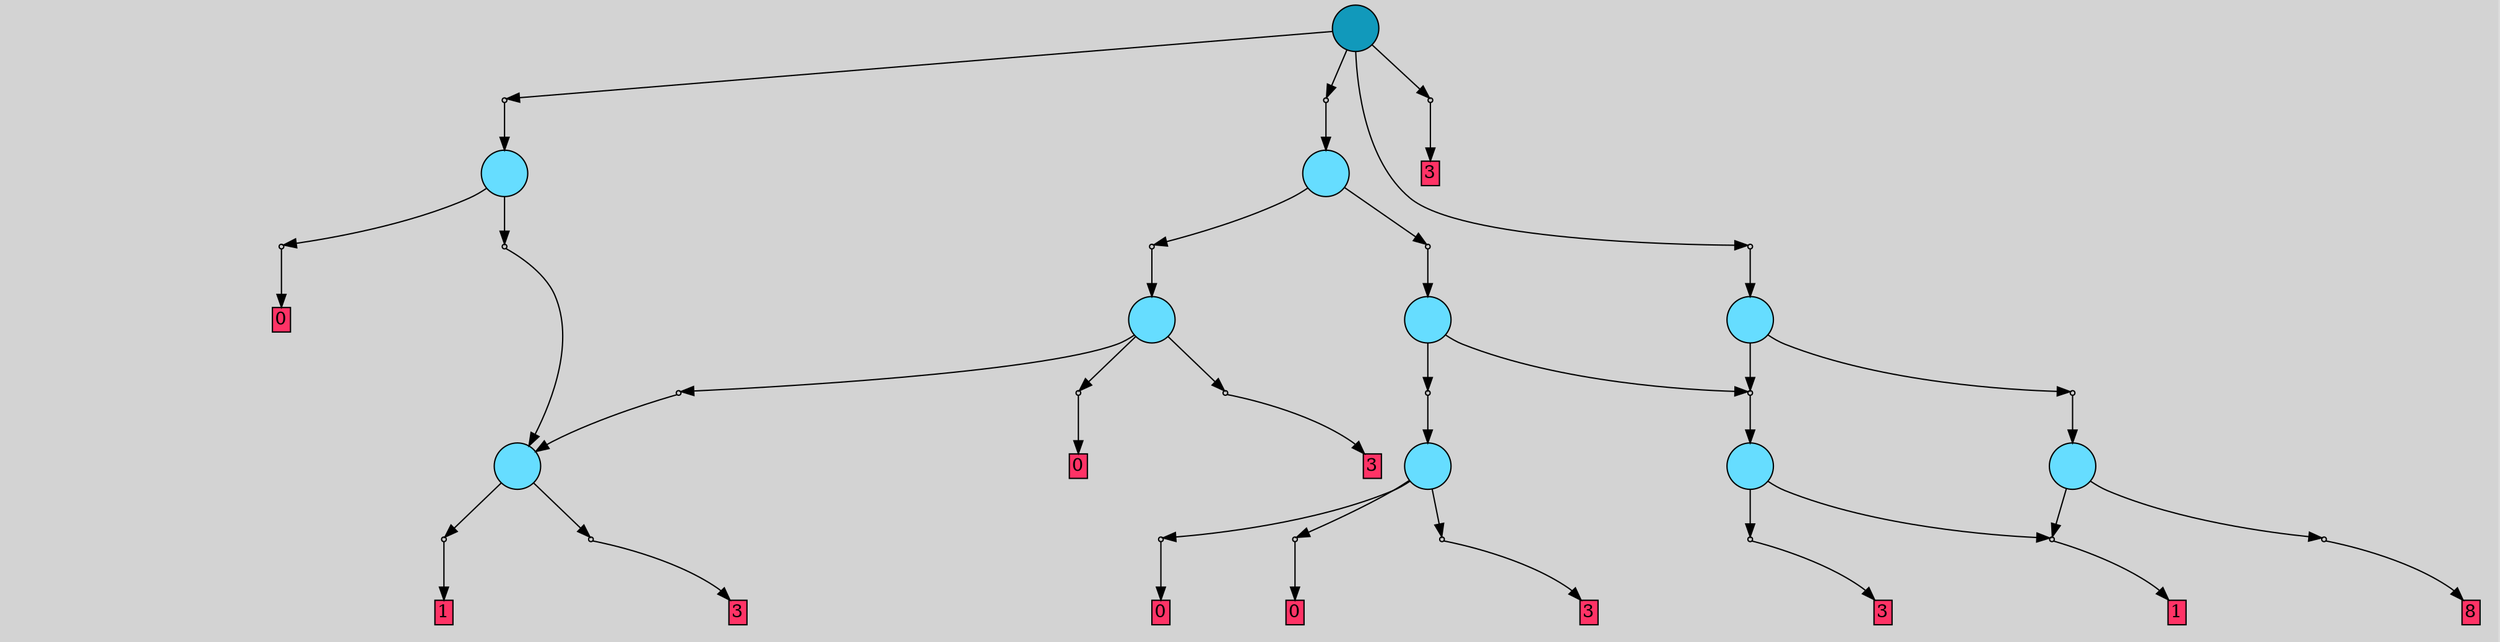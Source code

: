 // File exported with GEGELATI v1.3.1
// On the 2024-04-15 16:02:12
// With the File::TPGGraphDotExporter
digraph{
	graph[pad = "0.212, 0.055" bgcolor = lightgray]
	node[shape=circle style = filled label = ""]
		T0 [fillcolor="#66ddff"]
		T1 [fillcolor="#66ddff"]
		T2 [fillcolor="#66ddff"]
		T3 [fillcolor="#66ddff"]
		T4 [fillcolor="#66ddff"]
		T5 [fillcolor="#66ddff"]
		T6 [fillcolor="#66ddff"]
		T7 [fillcolor="#66ddff"]
		T8 [fillcolor="#66ddff"]
		T9 [fillcolor="#1199bb"]
		P0 [fillcolor="#cccccc" shape=point] //
		I0 [shape=box style=invis label="1|0&3|2#3|2#1|2#2|4&#92;n"]
		P0 -> I0[style=invis]
		A0 [fillcolor="#ff3366" shape=box margin=0.03 width=0 height=0 label="3"]
		T0 -> P0 -> A0
		P1 [fillcolor="#cccccc" shape=point] //
		I1 [shape=box style=invis label=""]
		P1 -> I1[style=invis]
		A1 [fillcolor="#ff3366" shape=box margin=0.03 width=0 height=0 label="1"]
		T0 -> P1 -> A1
		P2 [fillcolor="#cccccc" shape=point] //
		I2 [shape=box style=invis label="0|0&2|6#3|2#1|4#2|2&#92;n"]
		P2 -> I2[style=invis]
		A2 [fillcolor="#ff3366" shape=box margin=0.03 width=0 height=0 label="1"]
		T1 -> P2 -> A2
		P3 [fillcolor="#cccccc" shape=point] //
		I3 [shape=box style=invis label="5|0&0|3#0|3#3|3#3|3&#92;n"]
		P3 -> I3[style=invis]
		A3 [fillcolor="#ff3366" shape=box margin=0.03 width=0 height=0 label="3"]
		T1 -> P3 -> A3
		P4 [fillcolor="#cccccc" shape=point] //
		I4 [shape=box style=invis label="1|0&0|1#3|7#4|6#0|5&#92;n"]
		P4 -> I4[style=invis]
		A4 [fillcolor="#ff3366" shape=box margin=0.03 width=0 height=0 label="8"]
		T2 -> P4 -> A4
		T2 -> P2
		P5 [fillcolor="#cccccc" shape=point] //
		I5 [shape=box style=invis label="0|0&2|6#3|7#1|4#2|2&#92;n"]
		P5 -> I5[style=invis]
		T3 -> P5 -> T1
		P6 [fillcolor="#cccccc" shape=point] //
		I6 [shape=box style=invis label=""]
		P6 -> I6[style=invis]
		T3 -> P6 -> T2
		P7 [fillcolor="#cccccc" shape=point] //
		I7 [shape=box style=invis label="3|5&1|1#2|7#1|4#0|7&#92;n3|0&0|5#3|0#4|7#3|3&#92;n"]
		P7 -> I7[style=invis]
		A5 [fillcolor="#ff3366" shape=box margin=0.03 width=0 height=0 label="3"]
		T4 -> P7 -> A5
		P8 [fillcolor="#cccccc" shape=point] //
		I8 [shape=box style=invis label="2|0&2|5#2|6#1|3#3|6&#92;n"]
		P8 -> I8[style=invis]
		A6 [fillcolor="#ff3366" shape=box margin=0.03 width=0 height=0 label="0"]
		T4 -> P8 -> A6
		P9 [fillcolor="#cccccc" shape=point] //
		I9 [shape=box style=invis label=""]
		P9 -> I9[style=invis]
		A7 [fillcolor="#ff3366" shape=box margin=0.03 width=0 height=0 label="0"]
		T4 -> P9 -> A7
		T5 -> P5
		P10 [fillcolor="#cccccc" shape=point] //
		I10 [shape=box style=invis label="3|0&4|1#2|2#4|0#0|4&#92;n"]
		P10 -> I10[style=invis]
		T5 -> P10 -> T4
		P11 [fillcolor="#cccccc" shape=point] //
		I11 [shape=box style=invis label="0|0&4|2#1|6#0|4#3|5&#92;n"]
		P11 -> I11[style=invis]
		A8 [fillcolor="#ff3366" shape=box margin=0.03 width=0 height=0 label="0"]
		T6 -> P11 -> A8
		P12 [fillcolor="#cccccc" shape=point] //
		I12 [shape=box style=invis label="1|7&3|4#3|6#1|2#2|4&#92;n1|0&4|6#0|7#3|6#3|2&#92;n"]
		P12 -> I12[style=invis]
		T6 -> P12 -> T0
		P13 [fillcolor="#cccccc" shape=point] //
		I13 [shape=box style=invis label="4|6&4|0#2|1#4|5#0|1&#92;n1|0&1|0#0|6#2|5#1|0&#92;n"]
		P13 -> I13[style=invis]
		A9 [fillcolor="#ff3366" shape=box margin=0.03 width=0 height=0 label="3"]
		T7 -> P13 -> A9
		P14 [fillcolor="#cccccc" shape=point] //
		I14 [shape=box style=invis label="1|7&3|4#3|6#1|2#2|4&#92;n1|0&4|6#0|7#3|6#3|2&#92;n"]
		P14 -> I14[style=invis]
		T7 -> P14 -> T0
		P15 [fillcolor="#cccccc" shape=point] //
		I15 [shape=box style=invis label="0|0&4|2#1|6#0|4#2|5&#92;n"]
		P15 -> I15[style=invis]
		A10 [fillcolor="#ff3366" shape=box margin=0.03 width=0 height=0 label="0"]
		T7 -> P15 -> A10
		P16 [fillcolor="#cccccc" shape=point] //
		I16 [shape=box style=invis label="6|0&2|5#0|7#3|5#4|6&#92;n"]
		P16 -> I16[style=invis]
		T8 -> P16 -> T7
		P17 [fillcolor="#cccccc" shape=point] //
		I17 [shape=box style=invis label="6|0&1|2#0|5#1|7#4|5&#92;n"]
		P17 -> I17[style=invis]
		T8 -> P17 -> T5
		P18 [fillcolor="#cccccc" shape=point] //
		I18 [shape=box style=invis label="1|2&2|7#3|5#1|5#3|1&#92;n2|0&4|3#0|2#3|2#0|1&#92;n"]
		P18 -> I18[style=invis]
		T9 -> P18 -> T8
		P19 [fillcolor="#cccccc" shape=point] //
		I19 [shape=box style=invis label="2|0&2|4#4|6#0|3#2|1&#92;n"]
		P19 -> I19[style=invis]
		A11 [fillcolor="#ff3366" shape=box margin=0.03 width=0 height=0 label="3"]
		T9 -> P19 -> A11
		P20 [fillcolor="#cccccc" shape=point] //
		I20 [shape=box style=invis label="6|1&2|1#0|0#0|3#0|7&#92;n2|0&3|4#0|1#4|3#0|6&#92;n"]
		P20 -> I20[style=invis]
		T9 -> P20 -> T6
		P21 [fillcolor="#cccccc" shape=point] //
		I21 [shape=box style=invis label="3|0&1|0#0|5#2|7#1|5&#92;n"]
		P21 -> I21[style=invis]
		T9 -> P21 -> T3
		{ rank= same T9 }
}

